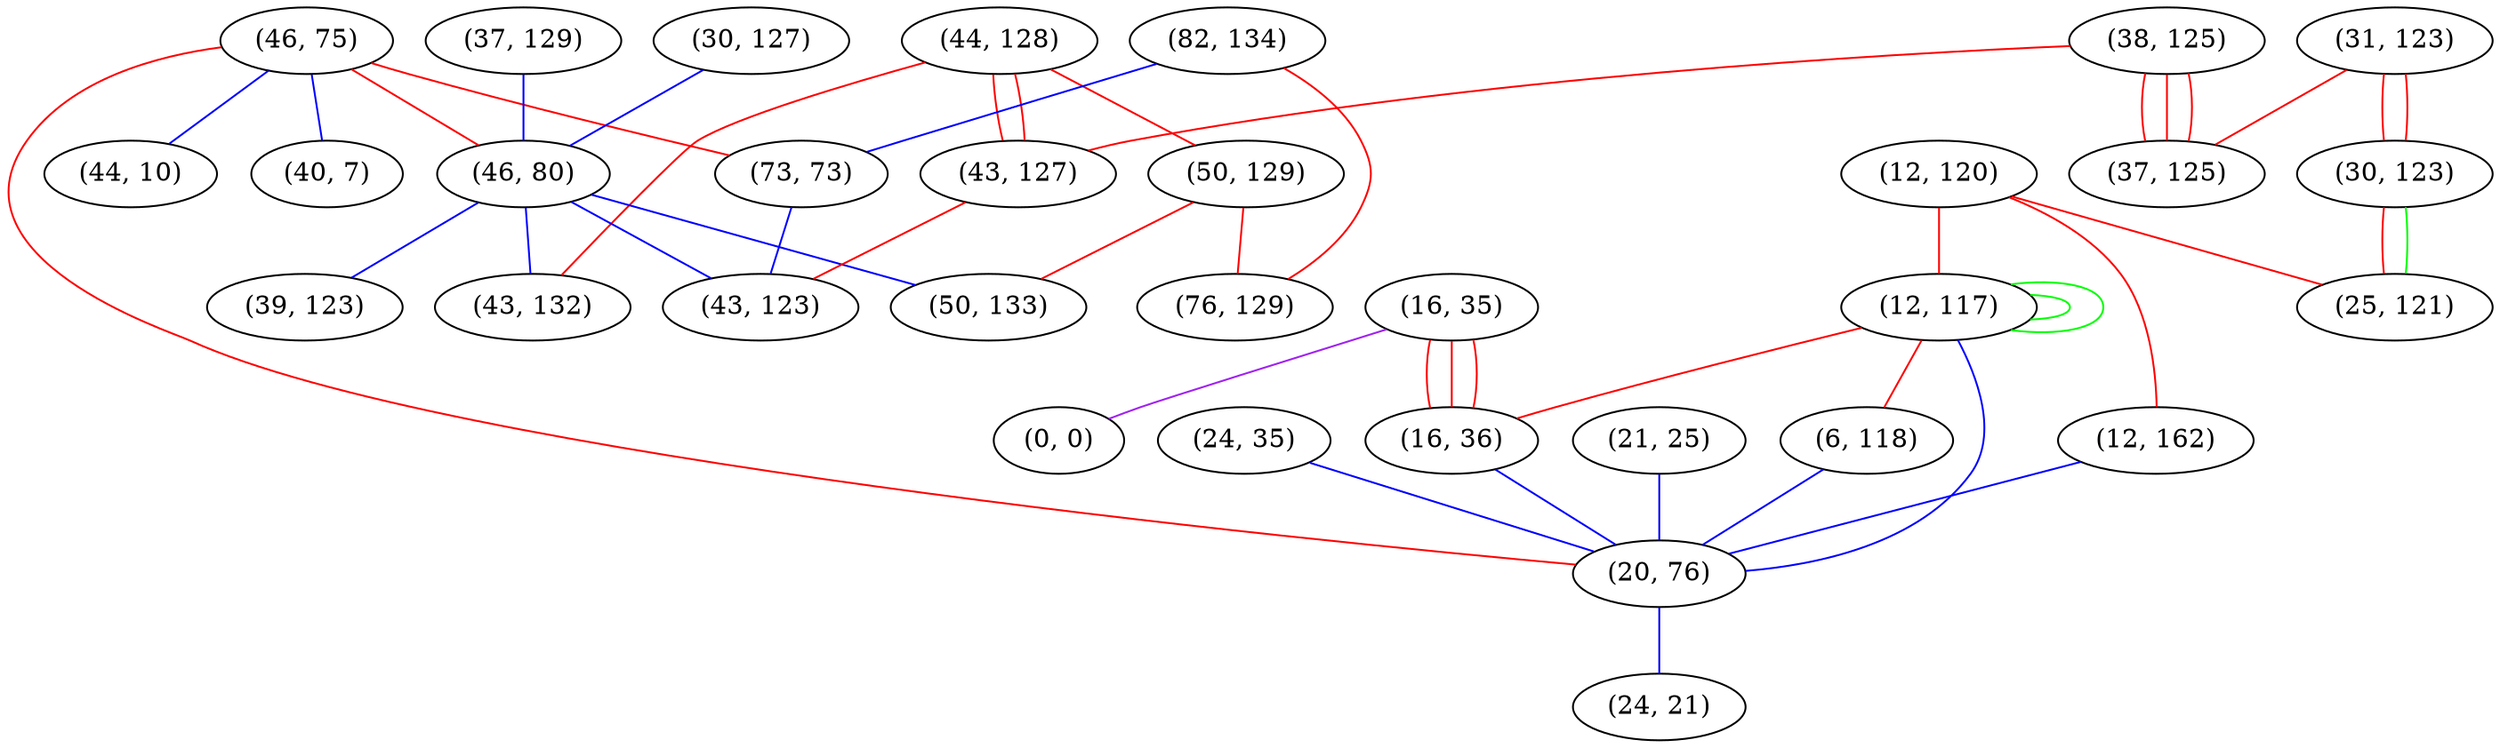 graph "" {
"(46, 75)";
"(44, 128)";
"(16, 35)";
"(12, 120)";
"(31, 123)";
"(82, 134)";
"(12, 117)";
"(38, 125)";
"(16, 36)";
"(30, 127)";
"(37, 129)";
"(37, 125)";
"(50, 129)";
"(30, 123)";
"(12, 162)";
"(0, 0)";
"(76, 129)";
"(46, 80)";
"(39, 123)";
"(50, 133)";
"(24, 35)";
"(6, 118)";
"(44, 10)";
"(21, 25)";
"(20, 76)";
"(43, 132)";
"(73, 73)";
"(43, 127)";
"(25, 121)";
"(43, 123)";
"(40, 7)";
"(24, 21)";
"(46, 75)" -- "(44, 10)"  [color=blue, key=0, weight=3];
"(46, 75)" -- "(20, 76)"  [color=red, key=0, weight=1];
"(46, 75)" -- "(46, 80)"  [color=red, key=0, weight=1];
"(46, 75)" -- "(40, 7)"  [color=blue, key=0, weight=3];
"(46, 75)" -- "(73, 73)"  [color=red, key=0, weight=1];
"(44, 128)" -- "(43, 127)"  [color=red, key=0, weight=1];
"(44, 128)" -- "(43, 127)"  [color=red, key=1, weight=1];
"(44, 128)" -- "(43, 132)"  [color=red, key=0, weight=1];
"(44, 128)" -- "(50, 129)"  [color=red, key=0, weight=1];
"(16, 35)" -- "(0, 0)"  [color=purple, key=0, weight=4];
"(16, 35)" -- "(16, 36)"  [color=red, key=0, weight=1];
"(16, 35)" -- "(16, 36)"  [color=red, key=1, weight=1];
"(16, 35)" -- "(16, 36)"  [color=red, key=2, weight=1];
"(12, 120)" -- "(12, 117)"  [color=red, key=0, weight=1];
"(12, 120)" -- "(12, 162)"  [color=red, key=0, weight=1];
"(12, 120)" -- "(25, 121)"  [color=red, key=0, weight=1];
"(31, 123)" -- "(30, 123)"  [color=red, key=0, weight=1];
"(31, 123)" -- "(30, 123)"  [color=red, key=1, weight=1];
"(31, 123)" -- "(37, 125)"  [color=red, key=0, weight=1];
"(82, 134)" -- "(76, 129)"  [color=red, key=0, weight=1];
"(82, 134)" -- "(73, 73)"  [color=blue, key=0, weight=3];
"(12, 117)" -- "(12, 117)"  [color=green, key=0, weight=2];
"(12, 117)" -- "(12, 117)"  [color=green, key=1, weight=2];
"(12, 117)" -- "(16, 36)"  [color=red, key=0, weight=1];
"(12, 117)" -- "(20, 76)"  [color=blue, key=0, weight=3];
"(12, 117)" -- "(6, 118)"  [color=red, key=0, weight=1];
"(38, 125)" -- "(43, 127)"  [color=red, key=0, weight=1];
"(38, 125)" -- "(37, 125)"  [color=red, key=0, weight=1];
"(38, 125)" -- "(37, 125)"  [color=red, key=1, weight=1];
"(38, 125)" -- "(37, 125)"  [color=red, key=2, weight=1];
"(16, 36)" -- "(20, 76)"  [color=blue, key=0, weight=3];
"(30, 127)" -- "(46, 80)"  [color=blue, key=0, weight=3];
"(37, 129)" -- "(46, 80)"  [color=blue, key=0, weight=3];
"(50, 129)" -- "(50, 133)"  [color=red, key=0, weight=1];
"(50, 129)" -- "(76, 129)"  [color=red, key=0, weight=1];
"(30, 123)" -- "(25, 121)"  [color=red, key=0, weight=1];
"(30, 123)" -- "(25, 121)"  [color=green, key=1, weight=2];
"(12, 162)" -- "(20, 76)"  [color=blue, key=0, weight=3];
"(46, 80)" -- "(43, 132)"  [color=blue, key=0, weight=3];
"(46, 80)" -- "(39, 123)"  [color=blue, key=0, weight=3];
"(46, 80)" -- "(50, 133)"  [color=blue, key=0, weight=3];
"(46, 80)" -- "(43, 123)"  [color=blue, key=0, weight=3];
"(24, 35)" -- "(20, 76)"  [color=blue, key=0, weight=3];
"(6, 118)" -- "(20, 76)"  [color=blue, key=0, weight=3];
"(21, 25)" -- "(20, 76)"  [color=blue, key=0, weight=3];
"(20, 76)" -- "(24, 21)"  [color=blue, key=0, weight=3];
"(73, 73)" -- "(43, 123)"  [color=blue, key=0, weight=3];
"(43, 127)" -- "(43, 123)"  [color=red, key=0, weight=1];
}

